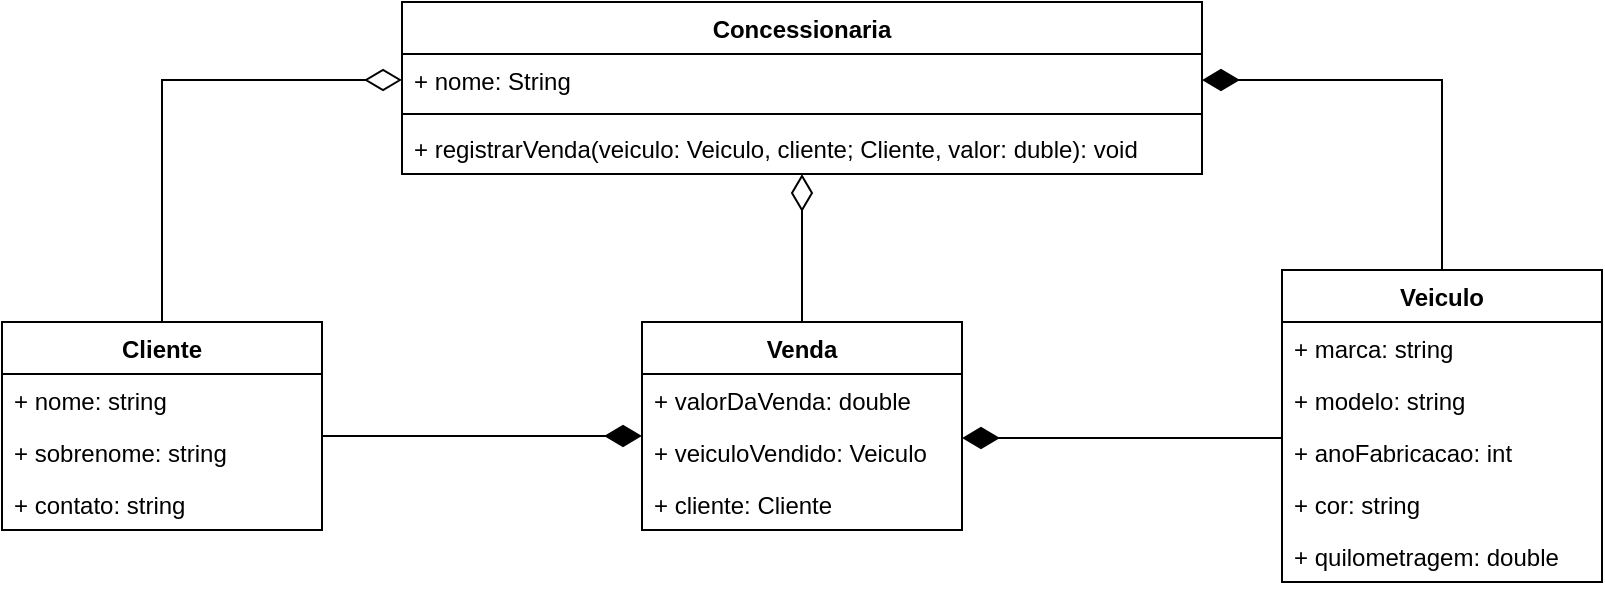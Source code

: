 <mxfile version="13.7.1" type="device"><diagram id="OY4-nc24ZtM80DJ-7ZtM" name="Page-1"><mxGraphModel dx="2031" dy="482" grid="1" gridSize="10" guides="1" tooltips="1" connect="1" arrows="1" fold="1" page="1" pageScale="1" pageWidth="1169" pageHeight="827" math="0" shadow="0"><root><mxCell id="0"/><mxCell id="1" parent="0"/><mxCell id="gv9bPCrs911fuMAPbw5B-17" value="Concessionaria" style="swimlane;fontStyle=1;align=center;verticalAlign=top;childLayout=stackLayout;horizontal=1;startSize=26;horizontalStack=0;resizeParent=1;resizeParentMax=0;resizeLast=0;collapsible=1;marginBottom=0;" parent="1" vertex="1"><mxGeometry x="160" y="40" width="400" height="86" as="geometry"/></mxCell><mxCell id="gv9bPCrs911fuMAPbw5B-18" value="+ nome: String" style="text;strokeColor=none;fillColor=none;align=left;verticalAlign=top;spacingLeft=4;spacingRight=4;overflow=hidden;rotatable=0;points=[[0,0.5],[1,0.5]];portConstraint=eastwest;" parent="gv9bPCrs911fuMAPbw5B-17" vertex="1"><mxGeometry y="26" width="400" height="26" as="geometry"/></mxCell><mxCell id="gv9bPCrs911fuMAPbw5B-19" value="" style="line;strokeWidth=1;fillColor=none;align=left;verticalAlign=middle;spacingTop=-1;spacingLeft=3;spacingRight=3;rotatable=0;labelPosition=right;points=[];portConstraint=eastwest;" parent="gv9bPCrs911fuMAPbw5B-17" vertex="1"><mxGeometry y="52" width="400" height="8" as="geometry"/></mxCell><mxCell id="gv9bPCrs911fuMAPbw5B-20" value="+ registrarVenda(veiculo: Veiculo, cliente; Cliente, valor: duble): void" style="text;strokeColor=none;fillColor=none;align=left;verticalAlign=top;spacingLeft=4;spacingRight=4;overflow=hidden;rotatable=0;points=[[0,0.5],[1,0.5]];portConstraint=eastwest;" parent="gv9bPCrs911fuMAPbw5B-17" vertex="1"><mxGeometry y="60" width="400" height="26" as="geometry"/></mxCell><mxCell id="gv9bPCrs911fuMAPbw5B-9" value="Cliente" style="swimlane;fontStyle=1;align=center;verticalAlign=top;childLayout=stackLayout;horizontal=1;startSize=26;horizontalStack=0;resizeParent=1;resizeParentMax=0;resizeLast=0;collapsible=1;marginBottom=0;" parent="1" vertex="1"><mxGeometry x="-40" y="200" width="160" height="104" as="geometry"/></mxCell><mxCell id="gv9bPCrs911fuMAPbw5B-10" value="+ nome: string" style="text;strokeColor=none;fillColor=none;align=left;verticalAlign=top;spacingLeft=4;spacingRight=4;overflow=hidden;rotatable=0;points=[[0,0.5],[1,0.5]];portConstraint=eastwest;" parent="gv9bPCrs911fuMAPbw5B-9" vertex="1"><mxGeometry y="26" width="160" height="26" as="geometry"/></mxCell><mxCell id="2tfDMVvNFrHXXxCbIzfE-6" value="+ sobrenome: string" style="text;strokeColor=none;fillColor=none;align=left;verticalAlign=top;spacingLeft=4;spacingRight=4;overflow=hidden;rotatable=0;points=[[0,0.5],[1,0.5]];portConstraint=eastwest;" vertex="1" parent="gv9bPCrs911fuMAPbw5B-9"><mxGeometry y="52" width="160" height="26" as="geometry"/></mxCell><mxCell id="2tfDMVvNFrHXXxCbIzfE-8" value="+ contato: string" style="text;strokeColor=none;fillColor=none;align=left;verticalAlign=top;spacingLeft=4;spacingRight=4;overflow=hidden;rotatable=0;points=[[0,0.5],[1,0.5]];portConstraint=eastwest;" vertex="1" parent="gv9bPCrs911fuMAPbw5B-9"><mxGeometry y="78" width="160" height="26" as="geometry"/></mxCell><mxCell id="2tfDMVvNFrHXXxCbIzfE-14" style="edgeStyle=orthogonalEdgeStyle;rounded=0;orthogonalLoop=1;jettySize=auto;html=1;entryX=0.5;entryY=0;entryDx=0;entryDy=0;startArrow=diamondThin;startFill=0;endArrow=none;endFill=0;endSize=16;startSize=16;" edge="1" parent="1" source="gv9bPCrs911fuMAPbw5B-18" target="gv9bPCrs911fuMAPbw5B-9"><mxGeometry relative="1" as="geometry"/></mxCell><mxCell id="2tfDMVvNFrHXXxCbIzfE-17" style="edgeStyle=orthogonalEdgeStyle;rounded=0;orthogonalLoop=1;jettySize=auto;html=1;startArrow=none;startFill=0;startSize=16;endArrow=diamondThin;endFill=0;endSize=16;" edge="1" parent="1" source="gv9bPCrs911fuMAPbw5B-13" target="gv9bPCrs911fuMAPbw5B-17"><mxGeometry relative="1" as="geometry"/></mxCell><mxCell id="gv9bPCrs911fuMAPbw5B-13" value="Venda" style="swimlane;fontStyle=1;align=center;verticalAlign=top;childLayout=stackLayout;horizontal=1;startSize=26;horizontalStack=0;resizeParent=1;resizeParentMax=0;resizeLast=0;collapsible=1;marginBottom=0;" parent="1" vertex="1"><mxGeometry x="280" y="200" width="160" height="104" as="geometry"/></mxCell><mxCell id="gv9bPCrs911fuMAPbw5B-14" value="+ valorDaVenda: double" style="text;strokeColor=none;fillColor=none;align=left;verticalAlign=top;spacingLeft=4;spacingRight=4;overflow=hidden;rotatable=0;points=[[0,0.5],[1,0.5]];portConstraint=eastwest;" parent="gv9bPCrs911fuMAPbw5B-13" vertex="1"><mxGeometry y="26" width="160" height="26" as="geometry"/></mxCell><mxCell id="2tfDMVvNFrHXXxCbIzfE-9" value="+ veiculoVendido: Veiculo" style="text;strokeColor=none;fillColor=none;align=left;verticalAlign=top;spacingLeft=4;spacingRight=4;overflow=hidden;rotatable=0;points=[[0,0.5],[1,0.5]];portConstraint=eastwest;" vertex="1" parent="gv9bPCrs911fuMAPbw5B-13"><mxGeometry y="52" width="160" height="26" as="geometry"/></mxCell><mxCell id="2tfDMVvNFrHXXxCbIzfE-11" value="+ cliente: Cliente" style="text;strokeColor=none;fillColor=none;align=left;verticalAlign=top;spacingLeft=4;spacingRight=4;overflow=hidden;rotatable=0;points=[[0,0.5],[1,0.5]];portConstraint=eastwest;" vertex="1" parent="gv9bPCrs911fuMAPbw5B-13"><mxGeometry y="78" width="160" height="26" as="geometry"/></mxCell><mxCell id="gv9bPCrs911fuMAPbw5B-1" value="Veiculo" style="swimlane;fontStyle=1;align=center;verticalAlign=top;childLayout=stackLayout;horizontal=1;startSize=26;horizontalStack=0;resizeParent=1;resizeParentMax=0;resizeLast=0;collapsible=1;marginBottom=0;" parent="1" vertex="1"><mxGeometry x="600" y="174" width="160" height="156" as="geometry"/></mxCell><mxCell id="gv9bPCrs911fuMAPbw5B-2" value="+ marca: string" style="text;strokeColor=none;fillColor=none;align=left;verticalAlign=top;spacingLeft=4;spacingRight=4;overflow=hidden;rotatable=0;points=[[0,0.5],[1,0.5]];portConstraint=eastwest;" parent="gv9bPCrs911fuMAPbw5B-1" vertex="1"><mxGeometry y="26" width="160" height="26" as="geometry"/></mxCell><mxCell id="2tfDMVvNFrHXXxCbIzfE-2" value="+ modelo: string" style="text;strokeColor=none;fillColor=none;align=left;verticalAlign=top;spacingLeft=4;spacingRight=4;overflow=hidden;rotatable=0;points=[[0,0.5],[1,0.5]];portConstraint=eastwest;" vertex="1" parent="gv9bPCrs911fuMAPbw5B-1"><mxGeometry y="52" width="160" height="26" as="geometry"/></mxCell><mxCell id="2tfDMVvNFrHXXxCbIzfE-3" value="+ anoFabricacao: int" style="text;strokeColor=none;fillColor=none;align=left;verticalAlign=top;spacingLeft=4;spacingRight=4;overflow=hidden;rotatable=0;points=[[0,0.5],[1,0.5]];portConstraint=eastwest;" vertex="1" parent="gv9bPCrs911fuMAPbw5B-1"><mxGeometry y="78" width="160" height="26" as="geometry"/></mxCell><mxCell id="2tfDMVvNFrHXXxCbIzfE-4" value="+ cor: string" style="text;strokeColor=none;fillColor=none;align=left;verticalAlign=top;spacingLeft=4;spacingRight=4;overflow=hidden;rotatable=0;points=[[0,0.5],[1,0.5]];portConstraint=eastwest;" vertex="1" parent="gv9bPCrs911fuMAPbw5B-1"><mxGeometry y="104" width="160" height="26" as="geometry"/></mxCell><mxCell id="2tfDMVvNFrHXXxCbIzfE-5" value="+ quilometragem: double" style="text;strokeColor=none;fillColor=none;align=left;verticalAlign=top;spacingLeft=4;spacingRight=4;overflow=hidden;rotatable=0;points=[[0,0.5],[1,0.5]];portConstraint=eastwest;" vertex="1" parent="gv9bPCrs911fuMAPbw5B-1"><mxGeometry y="130" width="160" height="26" as="geometry"/></mxCell><mxCell id="2tfDMVvNFrHXXxCbIzfE-18" style="edgeStyle=orthogonalEdgeStyle;rounded=0;orthogonalLoop=1;jettySize=auto;html=1;startArrow=diamondThin;startFill=1;startSize=16;endArrow=none;endFill=0;endSize=16;" edge="1" parent="1" source="gv9bPCrs911fuMAPbw5B-18" target="gv9bPCrs911fuMAPbw5B-1"><mxGeometry relative="1" as="geometry"/></mxCell><mxCell id="2tfDMVvNFrHXXxCbIzfE-19" style="edgeStyle=orthogonalEdgeStyle;rounded=0;orthogonalLoop=1;jettySize=auto;html=1;entryX=1;entryY=0.5;entryDx=0;entryDy=0;startArrow=diamondThin;startFill=1;startSize=16;endArrow=none;endFill=0;endSize=16;" edge="1" parent="1"><mxGeometry relative="1" as="geometry"><mxPoint x="280" y="257" as="sourcePoint"/><mxPoint x="120" y="257" as="targetPoint"/></mxGeometry></mxCell><mxCell id="2tfDMVvNFrHXXxCbIzfE-20" style="edgeStyle=orthogonalEdgeStyle;rounded=0;orthogonalLoop=1;jettySize=auto;html=1;startArrow=diamondThin;startFill=1;startSize=16;endArrow=none;endFill=0;endSize=16;" edge="1" parent="1"><mxGeometry relative="1" as="geometry"><mxPoint x="440" y="258" as="sourcePoint"/><mxPoint x="600" y="258" as="targetPoint"/></mxGeometry></mxCell></root></mxGraphModel></diagram></mxfile>